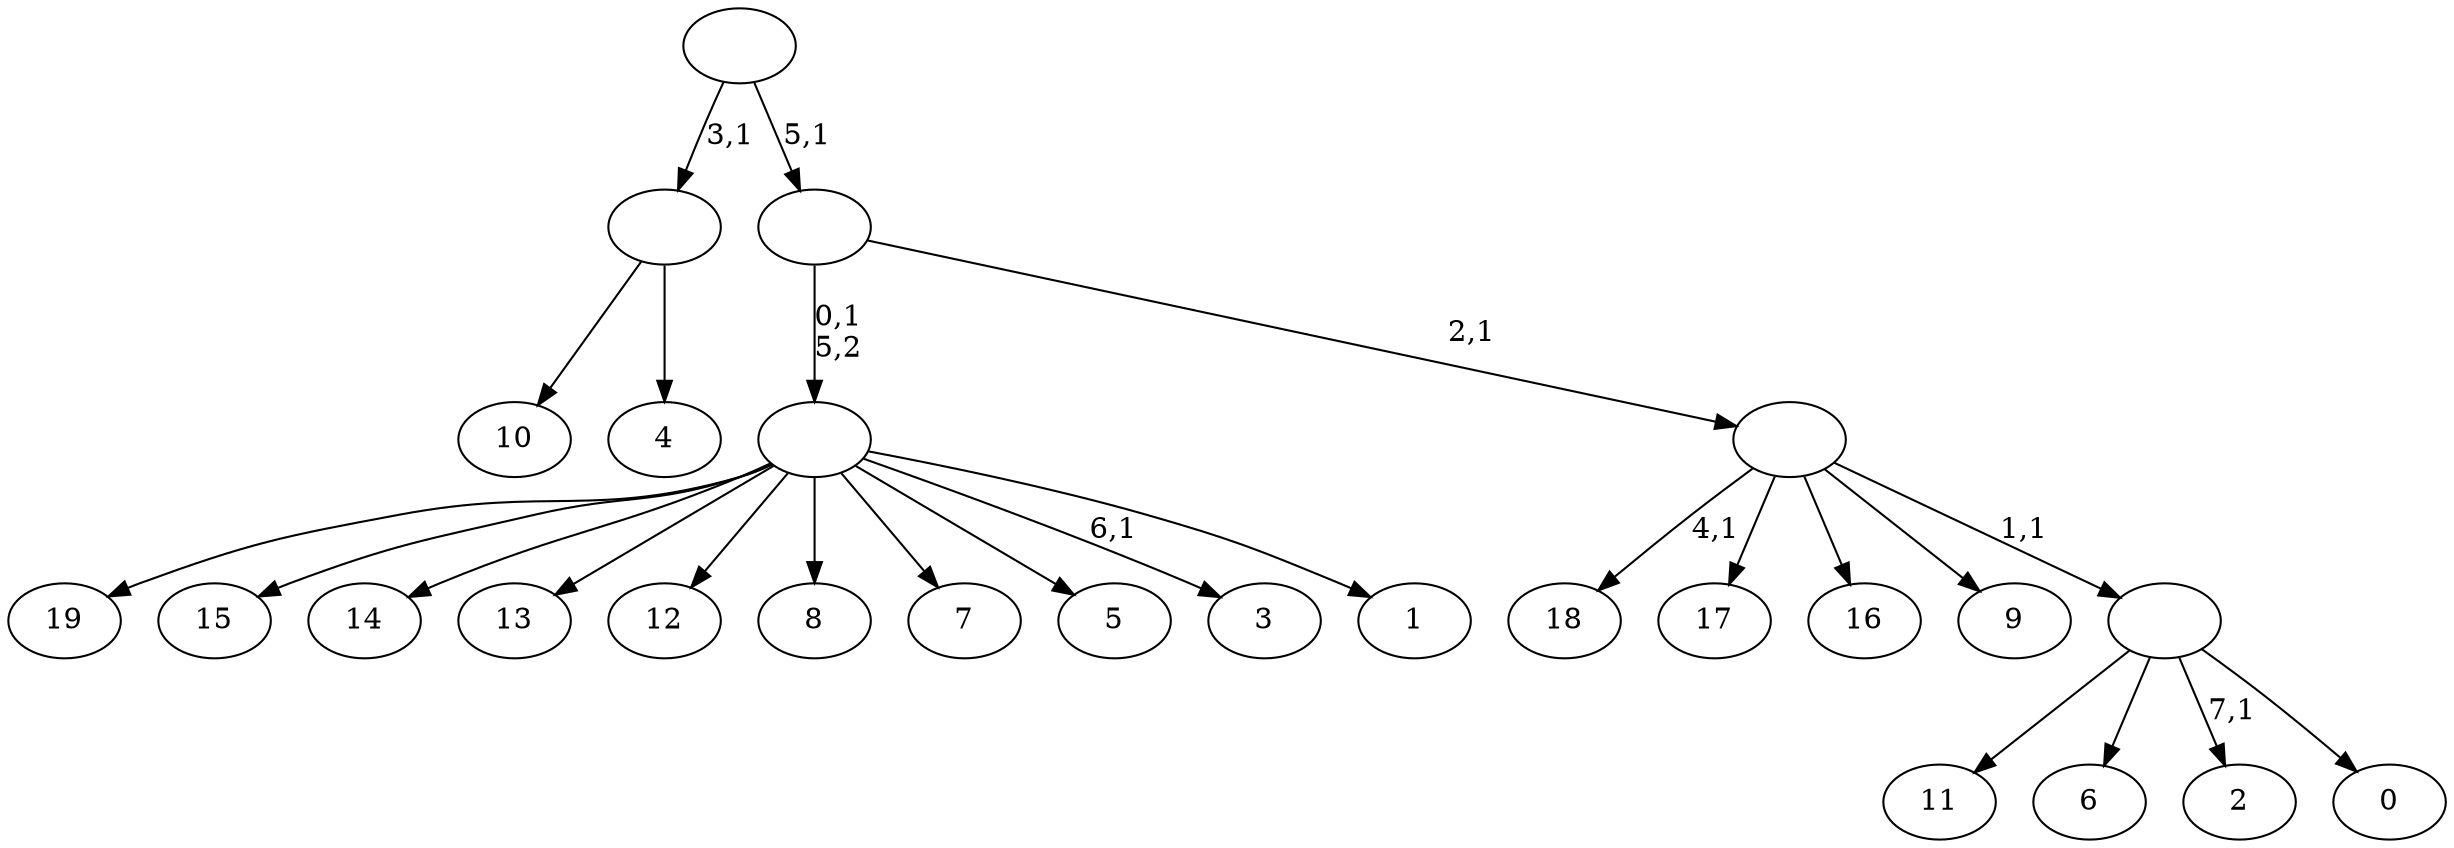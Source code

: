 digraph T {
	28 [label="19"]
	27 [label="18"]
	25 [label="17"]
	24 [label="16"]
	23 [label="15"]
	22 [label="14"]
	21 [label="13"]
	20 [label="12"]
	19 [label="11"]
	18 [label="10"]
	17 [label="9"]
	16 [label="8"]
	15 [label="7"]
	14 [label="6"]
	13 [label="5"]
	12 [label="4"]
	11 [label=""]
	10 [label="3"]
	8 [label="2"]
	6 [label="1"]
	5 [label=""]
	4 [label="0"]
	3 [label=""]
	2 [label=""]
	1 [label=""]
	0 [label=""]
	11 -> 18 [label=""]
	11 -> 12 [label=""]
	5 -> 10 [label="6,1"]
	5 -> 28 [label=""]
	5 -> 23 [label=""]
	5 -> 22 [label=""]
	5 -> 21 [label=""]
	5 -> 20 [label=""]
	5 -> 16 [label=""]
	5 -> 15 [label=""]
	5 -> 13 [label=""]
	5 -> 6 [label=""]
	3 -> 8 [label="7,1"]
	3 -> 19 [label=""]
	3 -> 14 [label=""]
	3 -> 4 [label=""]
	2 -> 27 [label="4,1"]
	2 -> 25 [label=""]
	2 -> 24 [label=""]
	2 -> 17 [label=""]
	2 -> 3 [label="1,1"]
	1 -> 5 [label="0,1\n5,2"]
	1 -> 2 [label="2,1"]
	0 -> 11 [label="3,1"]
	0 -> 1 [label="5,1"]
}
